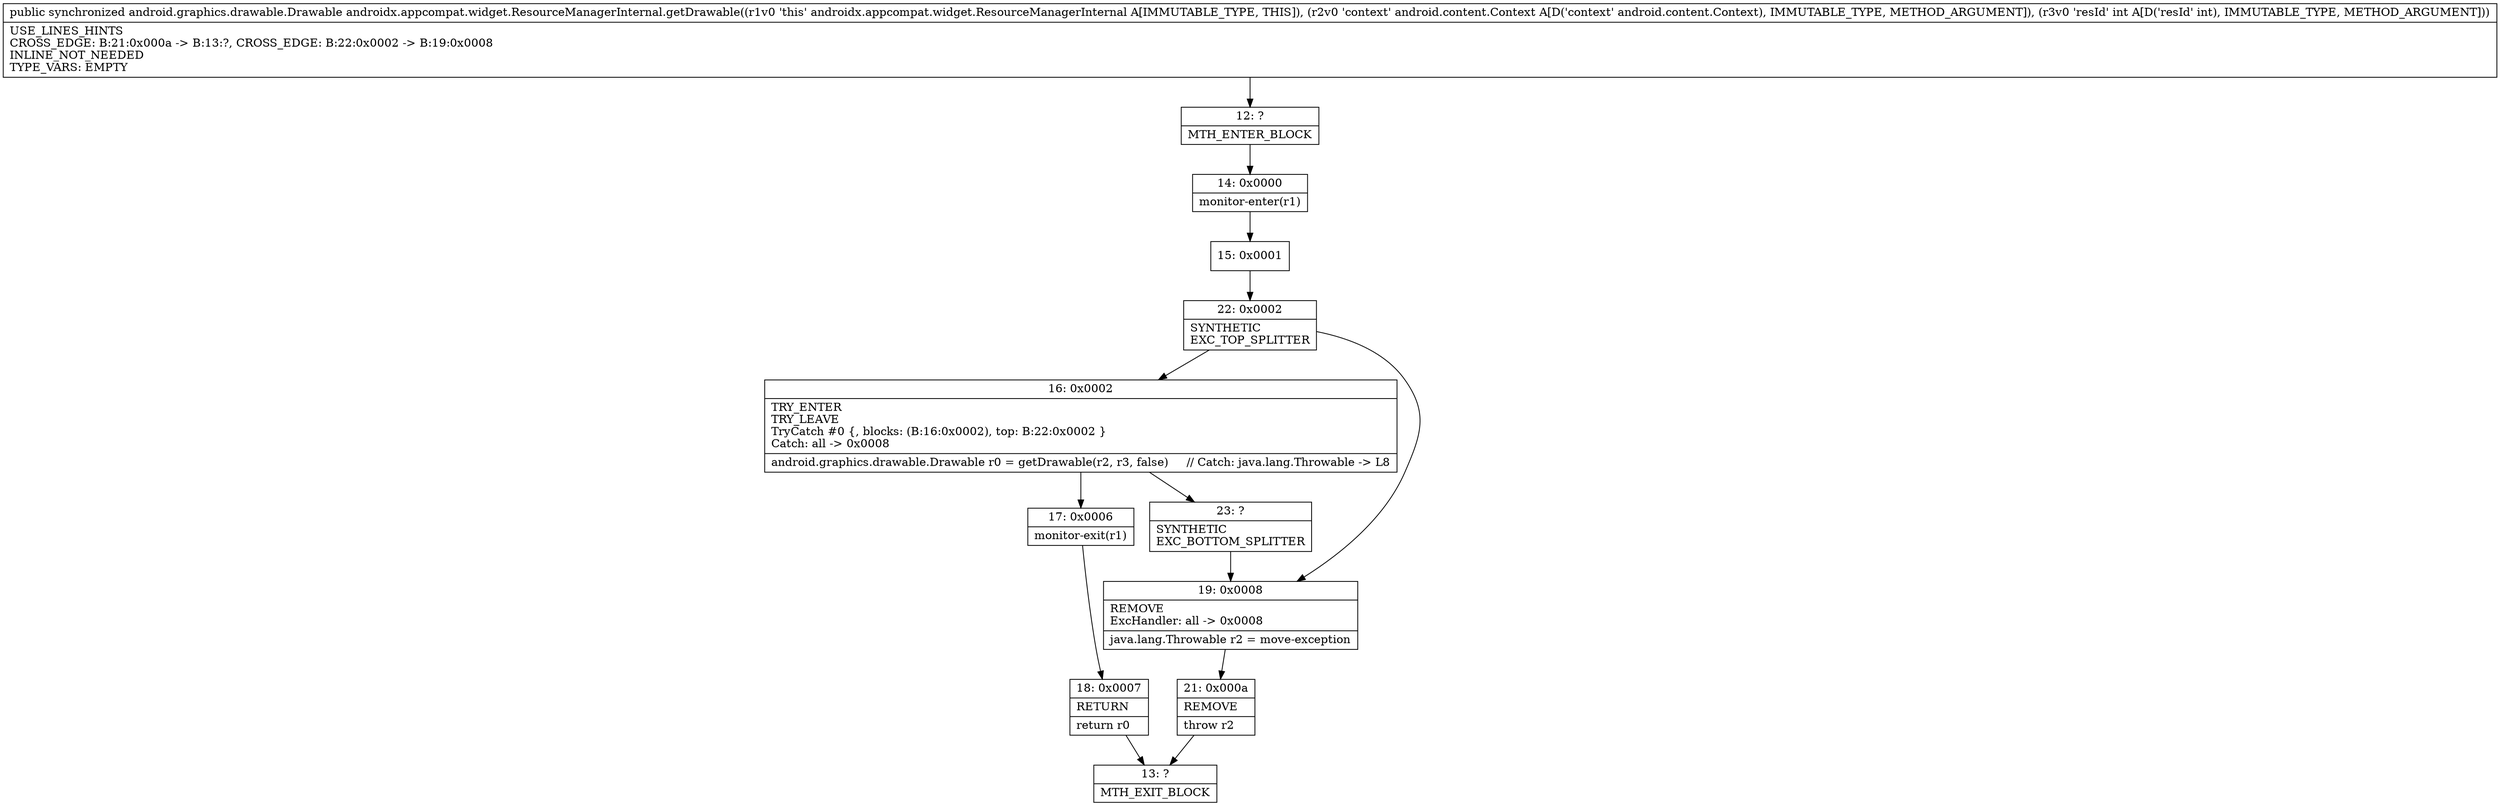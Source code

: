 digraph "CFG forandroidx.appcompat.widget.ResourceManagerInternal.getDrawable(Landroid\/content\/Context;I)Landroid\/graphics\/drawable\/Drawable;" {
Node_12 [shape=record,label="{12\:\ ?|MTH_ENTER_BLOCK\l}"];
Node_14 [shape=record,label="{14\:\ 0x0000|monitor\-enter(r1)\l}"];
Node_15 [shape=record,label="{15\:\ 0x0001}"];
Node_22 [shape=record,label="{22\:\ 0x0002|SYNTHETIC\lEXC_TOP_SPLITTER\l}"];
Node_16 [shape=record,label="{16\:\ 0x0002|TRY_ENTER\lTRY_LEAVE\lTryCatch #0 \{, blocks: (B:16:0x0002), top: B:22:0x0002 \}\lCatch: all \-\> 0x0008\l|android.graphics.drawable.Drawable r0 = getDrawable(r2, r3, false)     \/\/ Catch: java.lang.Throwable \-\> L8\l}"];
Node_17 [shape=record,label="{17\:\ 0x0006|monitor\-exit(r1)\l}"];
Node_18 [shape=record,label="{18\:\ 0x0007|RETURN\l|return r0\l}"];
Node_13 [shape=record,label="{13\:\ ?|MTH_EXIT_BLOCK\l}"];
Node_23 [shape=record,label="{23\:\ ?|SYNTHETIC\lEXC_BOTTOM_SPLITTER\l}"];
Node_19 [shape=record,label="{19\:\ 0x0008|REMOVE\lExcHandler: all \-\> 0x0008\l|java.lang.Throwable r2 = move\-exception\l}"];
Node_21 [shape=record,label="{21\:\ 0x000a|REMOVE\l|throw r2\l}"];
MethodNode[shape=record,label="{public synchronized android.graphics.drawable.Drawable androidx.appcompat.widget.ResourceManagerInternal.getDrawable((r1v0 'this' androidx.appcompat.widget.ResourceManagerInternal A[IMMUTABLE_TYPE, THIS]), (r2v0 'context' android.content.Context A[D('context' android.content.Context), IMMUTABLE_TYPE, METHOD_ARGUMENT]), (r3v0 'resId' int A[D('resId' int), IMMUTABLE_TYPE, METHOD_ARGUMENT]))  | USE_LINES_HINTS\lCROSS_EDGE: B:21:0x000a \-\> B:13:?, CROSS_EDGE: B:22:0x0002 \-\> B:19:0x0008\lINLINE_NOT_NEEDED\lTYPE_VARS: EMPTY\l}"];
MethodNode -> Node_12;Node_12 -> Node_14;
Node_14 -> Node_15;
Node_15 -> Node_22;
Node_22 -> Node_16;
Node_22 -> Node_19;
Node_16 -> Node_17;
Node_16 -> Node_23;
Node_17 -> Node_18;
Node_18 -> Node_13;
Node_23 -> Node_19;
Node_19 -> Node_21;
Node_21 -> Node_13;
}

